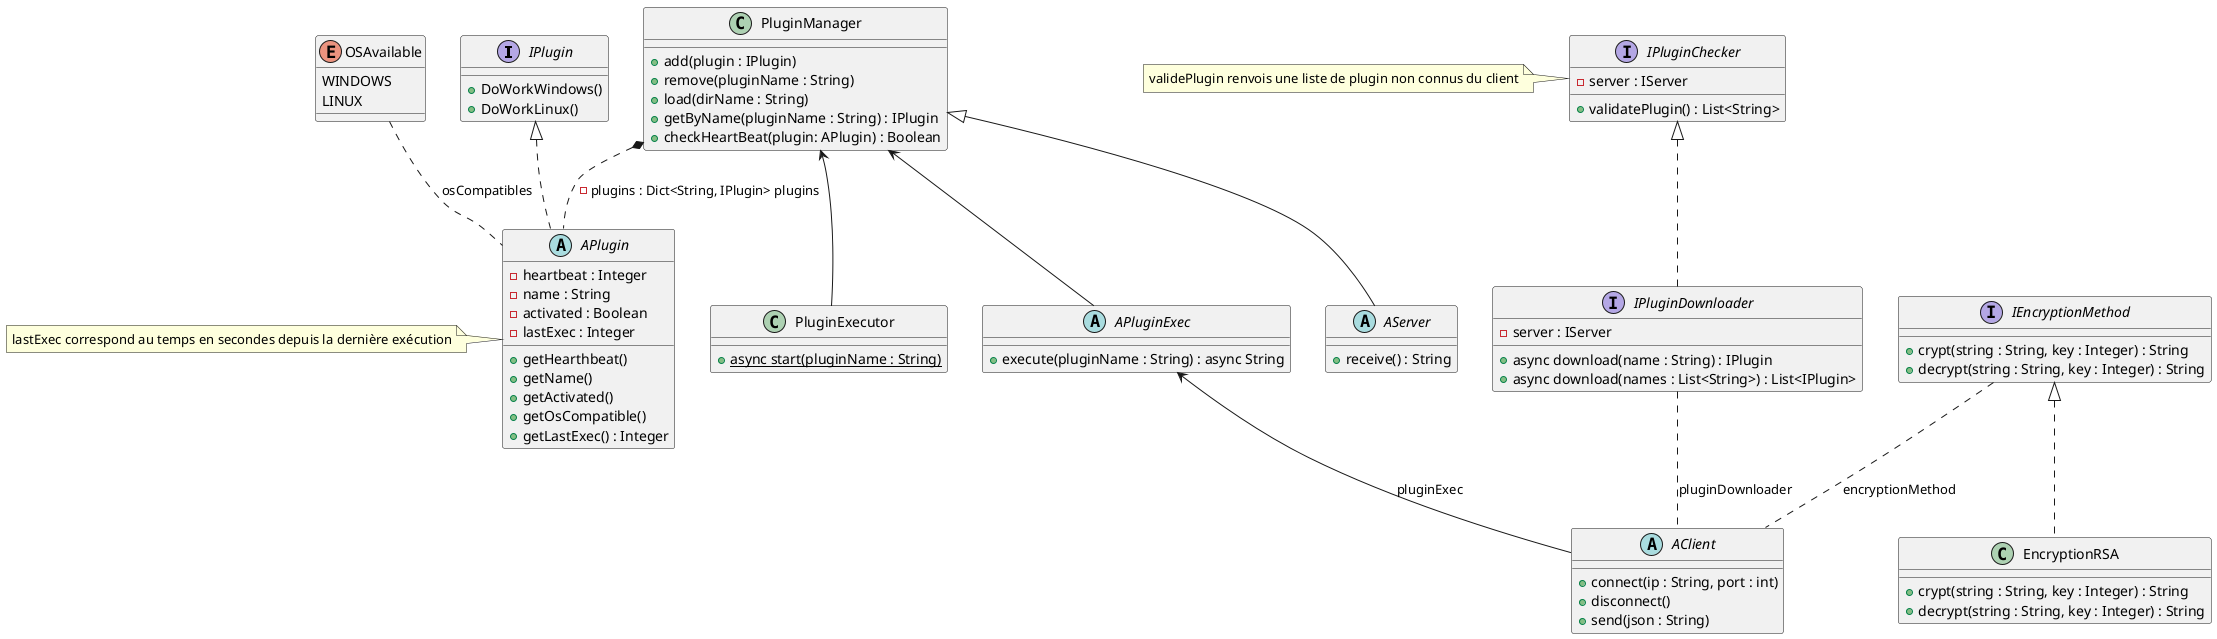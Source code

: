 @startuml

together {
interface IPlugin {
	+DoWorkWindows()	
	+DoWorkLinux()	
}

abstract APlugin {
	-heartbeat : Integer
	-name : String 
	-activated : Boolean
	-lastExec : Integer

	+getHearthbeat()
	+getName()
	+getActivated()
	+getOsCompatible()
	+getLastExec() : Integer
}
note left: lastExec correspond au temps en secondes depuis la dernière exécution

class PluginExecutor {
	+{static} async start(pluginName : String) 
}

enum OSAvailable {
	WINDOWS
	LINUX
}

class PluginManager {
	+add(plugin : IPlugin)
	+remove(pluginName : String)
	+load(dirName : String)
	+getByName(pluginName : String) : IPlugin
	+checkHeartBeat(plugin: APlugin) : Boolean
}
}
abstract AClient {
	+connect(ip : String, port : int)
	+disconnect()
	+send(json : String)
}

abstract APluginExec {	
	+execute(pluginName : String) : async String
}

interface IPluginDownloader {
	-server : IServer
	+async download(name : String) : IPlugin
	+async download(names : List<String>) : List<IPlugin>
}

interface IPluginChecker {
	-server : IServer
	+validatePlugin() : List<String>
}
note left: validePlugin renvois une liste de plugin non connus du client

abstract AServer {
	+receive() : String
}

interface IEncryptionMethod {
	+crypt(string : String, key : Integer) : String 
	+decrypt(string : String, key : Integer) : String
}

class EncryptionRSA {
	+crypt(string : String, key : Integer) : String 
	+decrypt(string : String, key : Integer) : String
}

IPluginDownloader .. AClient : pluginDownloader
IEncryptionMethod .. AClient : encryptionMethod 

IPlugin <|.. APlugin
IPluginChecker <|.. IPluginDownloader 

IEncryptionMethod <|.. EncryptionRSA

PluginManager <|-- AServer

PluginManager <-- PluginExecutor
PluginManager *.. APlugin : -plugins : Dict<String, IPlugin> plugins

APluginExec <-- AClient : pluginExec
PluginManager <-- APluginExec

OSAvailable .. APlugin : osCompatibles
@enduml

